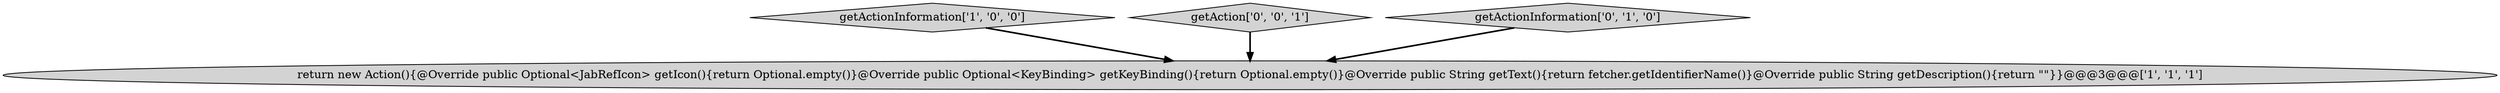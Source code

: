 digraph {
0 [style = filled, label = "getActionInformation['1', '0', '0']", fillcolor = lightgray, shape = diamond image = "AAA0AAABBB1BBB"];
3 [style = filled, label = "getAction['0', '0', '1']", fillcolor = lightgray, shape = diamond image = "AAA0AAABBB3BBB"];
1 [style = filled, label = "return new Action(){@Override public Optional<JabRefIcon> getIcon(){return Optional.empty()}@Override public Optional<KeyBinding> getKeyBinding(){return Optional.empty()}@Override public String getText(){return fetcher.getIdentifierName()}@Override public String getDescription(){return \"\"}}@@@3@@@['1', '1', '1']", fillcolor = lightgray, shape = ellipse image = "AAA0AAABBB1BBB"];
2 [style = filled, label = "getActionInformation['0', '1', '0']", fillcolor = lightgray, shape = diamond image = "AAA0AAABBB2BBB"];
3->1 [style = bold, label=""];
2->1 [style = bold, label=""];
0->1 [style = bold, label=""];
}
